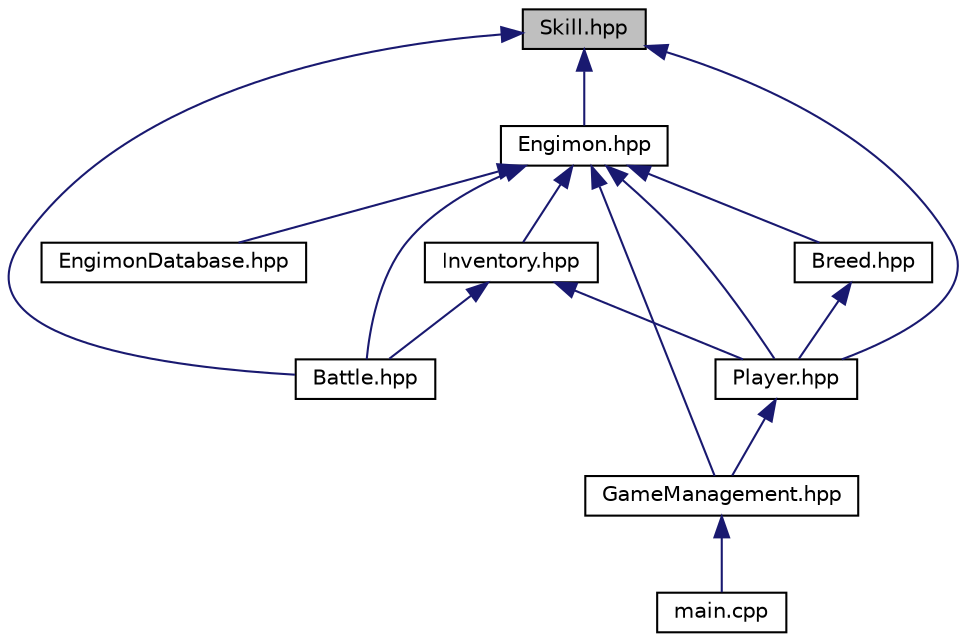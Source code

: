 digraph "Skill.hpp"
{
 // LATEX_PDF_SIZE
  edge [fontname="Helvetica",fontsize="10",labelfontname="Helvetica",labelfontsize="10"];
  node [fontname="Helvetica",fontsize="10",shape=record];
  Node1 [label="Skill.hpp",height=0.2,width=0.4,color="black", fillcolor="grey75", style="filled", fontcolor="black",tooltip=" "];
  Node1 -> Node2 [dir="back",color="midnightblue",fontsize="10",style="solid"];
  Node2 [label="Battle.hpp",height=0.2,width=0.4,color="black", fillcolor="white", style="filled",URL="$_battle_8hpp.html",tooltip=" "];
  Node1 -> Node3 [dir="back",color="midnightblue",fontsize="10",style="solid"];
  Node3 [label="Engimon.hpp",height=0.2,width=0.4,color="black", fillcolor="white", style="filled",URL="$_engimon_8hpp.html",tooltip=" "];
  Node3 -> Node2 [dir="back",color="midnightblue",fontsize="10",style="solid"];
  Node3 -> Node4 [dir="back",color="midnightblue",fontsize="10",style="solid"];
  Node4 [label="Breed.hpp",height=0.2,width=0.4,color="black", fillcolor="white", style="filled",URL="$_breed_8hpp.html",tooltip=" "];
  Node4 -> Node5 [dir="back",color="midnightblue",fontsize="10",style="solid"];
  Node5 [label="Player.hpp",height=0.2,width=0.4,color="black", fillcolor="white", style="filled",URL="$_player_8hpp.html",tooltip=" "];
  Node5 -> Node6 [dir="back",color="midnightblue",fontsize="10",style="solid"];
  Node6 [label="GameManagement.hpp",height=0.2,width=0.4,color="black", fillcolor="white", style="filled",URL="$_game_management_8hpp.html",tooltip=" "];
  Node6 -> Node7 [dir="back",color="midnightblue",fontsize="10",style="solid"];
  Node7 [label="main.cpp",height=0.2,width=0.4,color="black", fillcolor="white", style="filled",URL="$main_8cpp.html",tooltip=" "];
  Node3 -> Node8 [dir="back",color="midnightblue",fontsize="10",style="solid"];
  Node8 [label="EngimonDatabase.hpp",height=0.2,width=0.4,color="black", fillcolor="white", style="filled",URL="$_engimon_database_8hpp.html",tooltip=" "];
  Node3 -> Node6 [dir="back",color="midnightblue",fontsize="10",style="solid"];
  Node3 -> Node9 [dir="back",color="midnightblue",fontsize="10",style="solid"];
  Node9 [label="Inventory.hpp",height=0.2,width=0.4,color="black", fillcolor="white", style="filled",URL="$_inventory_8hpp.html",tooltip=" "];
  Node9 -> Node2 [dir="back",color="midnightblue",fontsize="10",style="solid"];
  Node9 -> Node5 [dir="back",color="midnightblue",fontsize="10",style="solid"];
  Node3 -> Node5 [dir="back",color="midnightblue",fontsize="10",style="solid"];
  Node1 -> Node5 [dir="back",color="midnightblue",fontsize="10",style="solid"];
}
